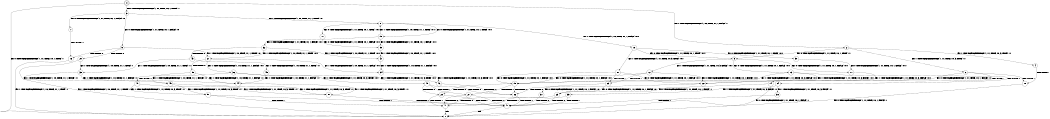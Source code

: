 digraph BCG {
size = "7, 10.5";
center = TRUE;
node [shape = circle];
0 [peripheries = 2];
0 -> 1 [label = "EX !0 !ATOMIC_EXCH_BRANCH (1, +1, TRUE, +0, 1, TRUE) !::"];
0 -> 2 [label = "EX !1 !ATOMIC_EXCH_BRANCH (1, +0, TRUE, +1, 1, FALSE) !::"];
0 -> 3 [label = "EX !0 !ATOMIC_EXCH_BRANCH (1, +1, TRUE, +0, 1, TRUE) !::"];
2 -> 4 [label = "EX !1 !ATOMIC_EXCH_BRANCH (1, +1, TRUE, +0, 3, TRUE) !:1:"];
2 -> 5 [label = "EX !0 !ATOMIC_EXCH_BRANCH (1, +1, TRUE, +0, 1, TRUE) !:1:"];
2 -> 6 [label = "EX !1 !ATOMIC_EXCH_BRANCH (1, +1, TRUE, +0, 3, TRUE) !:1:"];
3 -> 7 [label = "EX !0 !ATOMIC_EXCH_BRANCH (1, +1, TRUE, +0, 1, FALSE) !:0:"];
3 -> 8 [label = "EX !1 !ATOMIC_EXCH_BRANCH (1, +0, TRUE, +1, 1, TRUE) !:0:"];
3 -> 9 [label = "EX !0 !ATOMIC_EXCH_BRANCH (1, +1, TRUE, +0, 1, FALSE) !:0:"];
4 -> 10 [label = "TERMINATE !1"];
5 -> 11 [label = "EX !0 !ATOMIC_EXCH_BRANCH (1, +1, TRUE, +0, 1, FALSE) !:0:1:"];
5 -> 12 [label = "EX !1 !ATOMIC_EXCH_BRANCH (1, +1, TRUE, +0, 3, FALSE) !:0:1:"];
5 -> 13 [label = "EX !0 !ATOMIC_EXCH_BRANCH (1, +1, TRUE, +0, 1, FALSE) !:0:1:"];
6 -> 10 [label = "TERMINATE !1"];
6 -> 14 [label = "TERMINATE !1"];
6 -> 15 [label = "EX !0 !ATOMIC_EXCH_BRANCH (1, +1, TRUE, +0, 1, FALSE) !:1:"];
7 -> 16 [label = "TERMINATE !0"];
8 -> 17 [label = "EX !0 !ATOMIC_EXCH_BRANCH (1, +1, TRUE, +0, 1, TRUE) !:0:1:"];
8 -> 18 [label = "EX !1 !ATOMIC_EXCH_BRANCH (1, +0, TRUE, +1, 1, FALSE) !:0:1:"];
8 -> 19 [label = "EX !0 !ATOMIC_EXCH_BRANCH (1, +1, TRUE, +0, 1, TRUE) !:0:1:"];
9 -> 16 [label = "TERMINATE !0"];
9 -> 20 [label = "TERMINATE !0"];
9 -> 21 [label = "EX !1 !ATOMIC_EXCH_BRANCH (1, +0, TRUE, +1, 1, TRUE) !:0:"];
10 -> 1 [label = "EX !0 !ATOMIC_EXCH_BRANCH (1, +1, TRUE, +0, 1, FALSE) !::"];
11 -> 22 [label = "EX !1 !ATOMIC_EXCH_BRANCH (1, +1, TRUE, +0, 3, FALSE) !:0:1:"];
12 -> 22 [label = "EX !0 !ATOMIC_EXCH_BRANCH (1, +1, TRUE, +0, 1, FALSE) !:0:1:"];
12 -> 23 [label = "TERMINATE !1"];
12 -> 15 [label = "EX !0 !ATOMIC_EXCH_BRANCH (1, +1, TRUE, +0, 1, FALSE) !:0:1:"];
13 -> 22 [label = "EX !1 !ATOMIC_EXCH_BRANCH (1, +1, TRUE, +0, 3, FALSE) !:0:1:"];
13 -> 24 [label = "TERMINATE !0"];
13 -> 15 [label = "EX !1 !ATOMIC_EXCH_BRANCH (1, +1, TRUE, +0, 3, FALSE) !:0:1:"];
14 -> 1 [label = "EX !0 !ATOMIC_EXCH_BRANCH (1, +1, TRUE, +0, 1, FALSE) !::"];
14 -> 25 [label = "EX !0 !ATOMIC_EXCH_BRANCH (1, +1, TRUE, +0, 1, FALSE) !::"];
15 -> 26 [label = "TERMINATE !0"];
15 -> 27 [label = "TERMINATE !1"];
15 -> 28 [label = "TERMINATE !0"];
16 -> 1 [label = "EX !1 !ATOMIC_EXCH_BRANCH (1, +0, TRUE, +1, 1, TRUE) !::"];
17 -> 29 [label = "EX !0 !ATOMIC_EXCH_BRANCH (1, +1, TRUE, +0, 1, FALSE) !:0:1:"];
18 -> 30 [label = "EX !0 !ATOMIC_EXCH_BRANCH (1, +1, TRUE, +0, 1, TRUE) !:0:1:"];
18 -> 31 [label = "EX !1 !ATOMIC_EXCH_BRANCH (1, +1, TRUE, +0, 3, TRUE) !:0:1:"];
18 -> 5 [label = "EX !0 !ATOMIC_EXCH_BRANCH (1, +1, TRUE, +0, 1, TRUE) !:0:1:"];
19 -> 29 [label = "EX !0 !ATOMIC_EXCH_BRANCH (1, +1, TRUE, +0, 1, FALSE) !:0:1:"];
19 -> 8 [label = "EX !1 !ATOMIC_EXCH_BRANCH (1, +0, TRUE, +1, 1, TRUE) !:0:1:"];
19 -> 32 [label = "EX !0 !ATOMIC_EXCH_BRANCH (1, +1, TRUE, +0, 1, FALSE) !:0:1:"];
20 -> 1 [label = "EX !1 !ATOMIC_EXCH_BRANCH (1, +0, TRUE, +1, 1, TRUE) !::"];
20 -> 33 [label = "EX !1 !ATOMIC_EXCH_BRANCH (1, +0, TRUE, +1, 1, TRUE) !::"];
21 -> 34 [label = "EX !1 !ATOMIC_EXCH_BRANCH (1, +0, TRUE, +1, 1, FALSE) !:0:1:"];
21 -> 35 [label = "TERMINATE !0"];
21 -> 36 [label = "EX !1 !ATOMIC_EXCH_BRANCH (1, +0, TRUE, +1, 1, FALSE) !:0:1:"];
22 -> 26 [label = "TERMINATE !0"];
23 -> 37 [label = "EX !0 !ATOMIC_EXCH_BRANCH (1, +1, TRUE, +0, 1, FALSE) !:0:"];
23 -> 25 [label = "EX !0 !ATOMIC_EXCH_BRANCH (1, +1, TRUE, +0, 1, FALSE) !:0:"];
24 -> 38 [label = "EX !1 !ATOMIC_EXCH_BRANCH (1, +1, TRUE, +0, 3, FALSE) !:1:"];
24 -> 39 [label = "EX !1 !ATOMIC_EXCH_BRANCH (1, +1, TRUE, +0, 3, FALSE) !:1:"];
25 -> 40 [label = "TERMINATE !0"];
25 -> 41 [label = "TERMINATE !0"];
26 -> 40 [label = "TERMINATE !1"];
27 -> 40 [label = "TERMINATE !0"];
27 -> 41 [label = "TERMINATE !0"];
28 -> 40 [label = "TERMINATE !1"];
28 -> 41 [label = "TERMINATE !1"];
29 -> 42 [label = "EX !1 !ATOMIC_EXCH_BRANCH (1, +0, TRUE, +1, 1, TRUE) !:0:1:"];
30 -> 11 [label = "EX !0 !ATOMIC_EXCH_BRANCH (1, +1, TRUE, +0, 1, FALSE) !:0:1:"];
31 -> 22 [label = "EX !0 !ATOMIC_EXCH_BRANCH (1, +1, TRUE, +0, 1, FALSE) !:0:1:"];
31 -> 23 [label = "TERMINATE !1"];
31 -> 15 [label = "EX !0 !ATOMIC_EXCH_BRANCH (1, +1, TRUE, +0, 1, FALSE) !:0:1:"];
32 -> 42 [label = "EX !1 !ATOMIC_EXCH_BRANCH (1, +0, TRUE, +1, 1, TRUE) !:0:1:"];
32 -> 43 [label = "TERMINATE !0"];
32 -> 21 [label = "EX !1 !ATOMIC_EXCH_BRANCH (1, +0, TRUE, +1, 1, TRUE) !:0:1:"];
33 -> 44 [label = "EX !1 !ATOMIC_EXCH_BRANCH (1, +0, TRUE, +1, 1, FALSE) !:1:"];
33 -> 45 [label = "EX !1 !ATOMIC_EXCH_BRANCH (1, +0, TRUE, +1, 1, FALSE) !:1:"];
34 -> 46 [label = "EX !1 !ATOMIC_EXCH_BRANCH (1, +1, TRUE, +0, 3, TRUE) !:0:1:"];
35 -> 44 [label = "EX !1 !ATOMIC_EXCH_BRANCH (1, +0, TRUE, +1, 1, FALSE) !:1:"];
35 -> 45 [label = "EX !1 !ATOMIC_EXCH_BRANCH (1, +0, TRUE, +1, 1, FALSE) !:1:"];
36 -> 46 [label = "EX !1 !ATOMIC_EXCH_BRANCH (1, +1, TRUE, +0, 3, TRUE) !:0:1:"];
36 -> 47 [label = "TERMINATE !0"];
36 -> 48 [label = "EX !1 !ATOMIC_EXCH_BRANCH (1, +1, TRUE, +0, 3, TRUE) !:0:1:"];
37 -> 40 [label = "TERMINATE !0"];
38 -> 40 [label = "TERMINATE !1"];
39 -> 40 [label = "TERMINATE !1"];
39 -> 41 [label = "TERMINATE !1"];
40 -> 1 [label = "exit"];
41 -> 1 [label = "exit"];
42 -> 34 [label = "EX !1 !ATOMIC_EXCH_BRANCH (1, +0, TRUE, +1, 1, FALSE) !:0:1:"];
43 -> 49 [label = "EX !1 !ATOMIC_EXCH_BRANCH (1, +0, TRUE, +1, 1, TRUE) !:1:"];
43 -> 33 [label = "EX !1 !ATOMIC_EXCH_BRANCH (1, +0, TRUE, +1, 1, TRUE) !:1:"];
44 -> 50 [label = "EX !1 !ATOMIC_EXCH_BRANCH (1, +1, TRUE, +0, 3, TRUE) !:1:"];
45 -> 50 [label = "EX !1 !ATOMIC_EXCH_BRANCH (1, +1, TRUE, +0, 3, TRUE) !:1:"];
45 -> 51 [label = "EX !1 !ATOMIC_EXCH_BRANCH (1, +1, TRUE, +0, 3, TRUE) !:1:"];
46 -> 26 [label = "TERMINATE !0"];
47 -> 50 [label = "EX !1 !ATOMIC_EXCH_BRANCH (1, +1, TRUE, +0, 3, TRUE) !:1:"];
47 -> 51 [label = "EX !1 !ATOMIC_EXCH_BRANCH (1, +1, TRUE, +0, 3, TRUE) !:1:"];
48 -> 26 [label = "TERMINATE !0"];
48 -> 27 [label = "TERMINATE !1"];
48 -> 28 [label = "TERMINATE !0"];
49 -> 44 [label = "EX !1 !ATOMIC_EXCH_BRANCH (1, +0, TRUE, +1, 1, FALSE) !:1:"];
50 -> 40 [label = "TERMINATE !1"];
51 -> 40 [label = "TERMINATE !1"];
51 -> 41 [label = "TERMINATE !1"];
}
